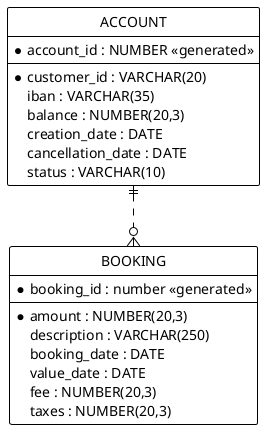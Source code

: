 @startuml

' hide the spot
hide circle

' avoid problems with angled crows feet
skinparam linetype ortho

<style>
classDiagram {
  BackGroundColor white
  LineThickness 1
  LineColor black
}
</style>

entity "ACCOUNT" as account {
* account_id : NUMBER <<generated>>
---
* customer_id : VARCHAR(20)
iban : VARCHAR(35)
balance : NUMBER(20,3)
creation_date : DATE
cancellation_date : DATE
status : VARCHAR(10)
}

entity "BOOKING" as booking {
* booking_id : number <<generated>>
---
* amount : NUMBER(20,3)
description : VARCHAR(250)
booking_date : DATE
value_date : DATE
fee : NUMBER(20,3)
taxes : NUMBER(20,3)
}

account ||..o{ booking

@enduml
